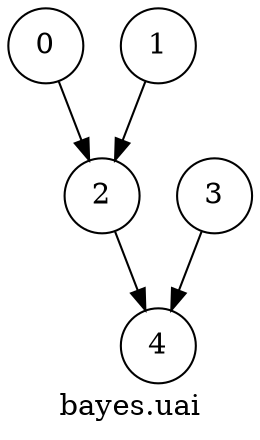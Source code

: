 digraph "bayes.uai" {
node [shape=circle, fixedsize=true]; V0 [label=0]; V1 [label=1]; V2 [label=2]; V3 [label=3]; V4 [label=4];
V0 -> V2;
V1 -> V2;
V2 -> V4;
V3 -> V4;
overlap=scale;
label="bayes.uai";
}
